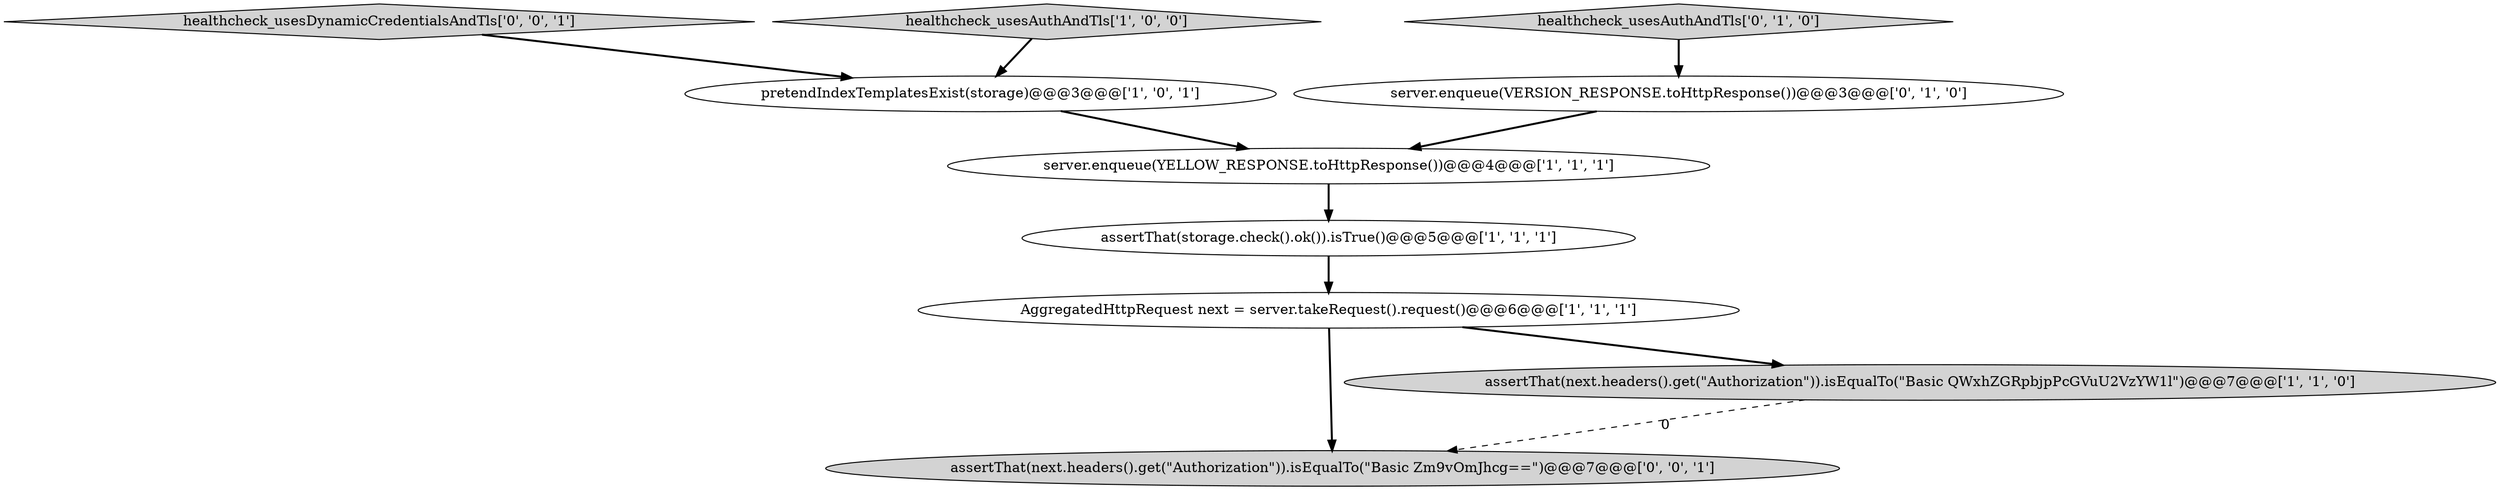 digraph {
4 [style = filled, label = "assertThat(storage.check().ok()).isTrue()@@@5@@@['1', '1', '1']", fillcolor = white, shape = ellipse image = "AAA0AAABBB1BBB"];
1 [style = filled, label = "server.enqueue(YELLOW_RESPONSE.toHttpResponse())@@@4@@@['1', '1', '1']", fillcolor = white, shape = ellipse image = "AAA0AAABBB1BBB"];
6 [style = filled, label = "healthcheck_usesAuthAndTls['0', '1', '0']", fillcolor = lightgray, shape = diamond image = "AAA0AAABBB2BBB"];
8 [style = filled, label = "assertThat(next.headers().get(\"Authorization\")).isEqualTo(\"Basic Zm9vOmJhcg==\")@@@7@@@['0', '0', '1']", fillcolor = lightgray, shape = ellipse image = "AAA0AAABBB3BBB"];
0 [style = filled, label = "assertThat(next.headers().get(\"Authorization\")).isEqualTo(\"Basic QWxhZGRpbjpPcGVuU2VzYW1l\")@@@7@@@['1', '1', '0']", fillcolor = lightgray, shape = ellipse image = "AAA0AAABBB1BBB"];
9 [style = filled, label = "healthcheck_usesDynamicCredentialsAndTls['0', '0', '1']", fillcolor = lightgray, shape = diamond image = "AAA0AAABBB3BBB"];
2 [style = filled, label = "pretendIndexTemplatesExist(storage)@@@3@@@['1', '0', '1']", fillcolor = white, shape = ellipse image = "AAA0AAABBB1BBB"];
5 [style = filled, label = "AggregatedHttpRequest next = server.takeRequest().request()@@@6@@@['1', '1', '1']", fillcolor = white, shape = ellipse image = "AAA0AAABBB1BBB"];
3 [style = filled, label = "healthcheck_usesAuthAndTls['1', '0', '0']", fillcolor = lightgray, shape = diamond image = "AAA0AAABBB1BBB"];
7 [style = filled, label = "server.enqueue(VERSION_RESPONSE.toHttpResponse())@@@3@@@['0', '1', '0']", fillcolor = white, shape = ellipse image = "AAA0AAABBB2BBB"];
4->5 [style = bold, label=""];
9->2 [style = bold, label=""];
5->0 [style = bold, label=""];
7->1 [style = bold, label=""];
6->7 [style = bold, label=""];
5->8 [style = bold, label=""];
2->1 [style = bold, label=""];
0->8 [style = dashed, label="0"];
3->2 [style = bold, label=""];
1->4 [style = bold, label=""];
}
